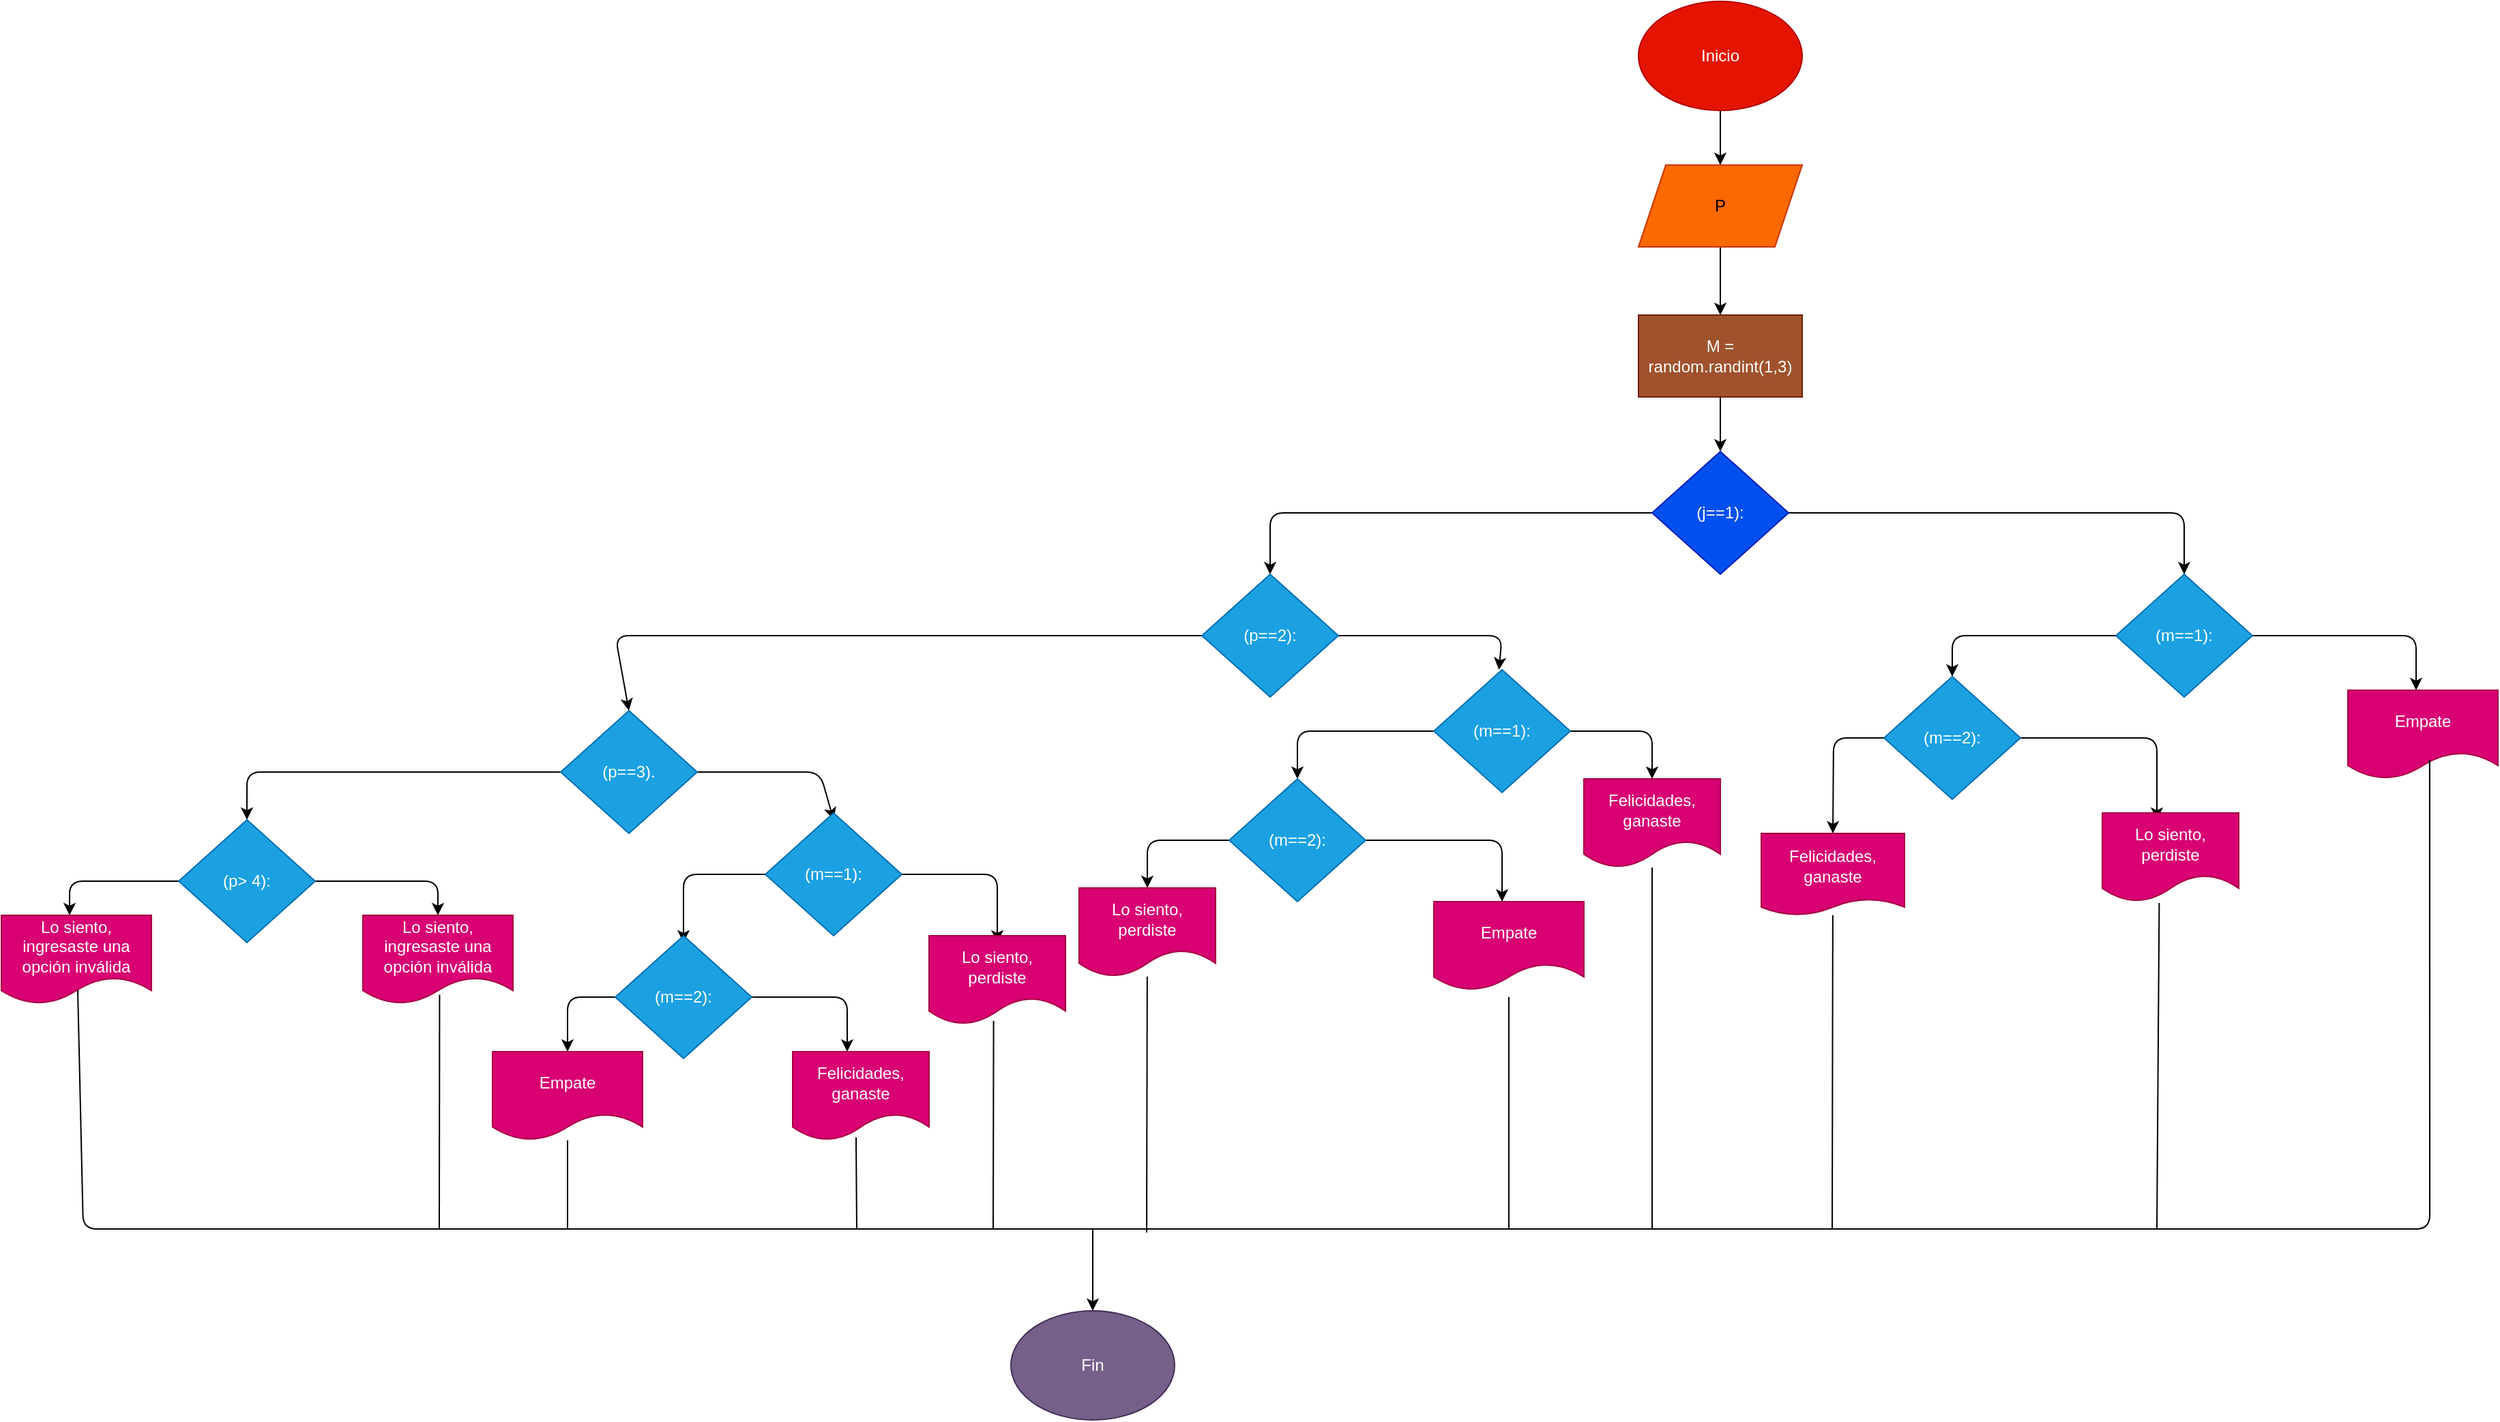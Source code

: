 <mxfile>
    <diagram id="ZFwviuhUh1PrOBskHCie" name="Page-1">
        <mxGraphModel dx="1489" dy="1580" grid="1" gridSize="10" guides="1" tooltips="1" connect="1" arrows="1" fold="1" page="1" pageScale="1" pageWidth="827" pageHeight="1169" math="0" shadow="0">
            <root>
                <mxCell id="0"/>
                <mxCell id="1" parent="0"/>
                <mxCell id="2" value="" style="edgeStyle=none;html=1;" parent="1" source="3" target="5" edge="1">
                    <mxGeometry relative="1" as="geometry"/>
                </mxCell>
                <mxCell id="3" value="Inicio" style="ellipse;whiteSpace=wrap;html=1;fillColor=#e51400;fontColor=#ffffff;strokeColor=#B20000;" parent="1" vertex="1">
                    <mxGeometry x="1070" y="-40" width="120" height="80" as="geometry"/>
                </mxCell>
                <mxCell id="4" value="" style="edgeStyle=none;html=1;" parent="1" source="5" target="7" edge="1">
                    <mxGeometry relative="1" as="geometry"/>
                </mxCell>
                <mxCell id="5" value="P" style="shape=parallelogram;perimeter=parallelogramPerimeter;whiteSpace=wrap;html=1;fixedSize=1;fillColor=#fa6800;fontColor=#000000;strokeColor=#C73500;" parent="1" vertex="1">
                    <mxGeometry x="1070" y="80" width="120" height="60" as="geometry"/>
                </mxCell>
                <mxCell id="6" value="" style="edgeStyle=none;html=1;" parent="1" source="7" target="10" edge="1">
                    <mxGeometry relative="1" as="geometry"/>
                </mxCell>
                <mxCell id="7" value="M = random.randint(1,3)" style="whiteSpace=wrap;html=1;fillColor=#a0522d;fontColor=#ffffff;strokeColor=#6D1F00;" parent="1" vertex="1">
                    <mxGeometry x="1070" y="190" width="120" height="60" as="geometry"/>
                </mxCell>
                <mxCell id="8" value="" style="edgeStyle=none;html=1;" parent="1" source="10" edge="1">
                    <mxGeometry relative="1" as="geometry">
                        <mxPoint x="1470" y="380" as="targetPoint"/>
                        <Array as="points">
                            <mxPoint x="1310" y="335"/>
                            <mxPoint x="1470" y="335"/>
                        </Array>
                    </mxGeometry>
                </mxCell>
                <mxCell id="9" style="edgeStyle=none;html=1;entryX=0.5;entryY=0;entryDx=0;entryDy=0;" parent="1" source="10" target="20" edge="1">
                    <mxGeometry relative="1" as="geometry">
                        <mxPoint x="920" y="380" as="targetPoint"/>
                        <Array as="points">
                            <mxPoint x="800" y="335"/>
                        </Array>
                    </mxGeometry>
                </mxCell>
                <mxCell id="10" value="(j==1):" style="rhombus;whiteSpace=wrap;html=1;fillColor=#0050ef;fontColor=#ffffff;strokeColor=#001DBC;" parent="1" vertex="1">
                    <mxGeometry x="1080" y="290" width="100" height="90" as="geometry"/>
                </mxCell>
                <mxCell id="11" value="" style="edgeStyle=none;html=1;" parent="1" source="13" edge="1">
                    <mxGeometry relative="1" as="geometry">
                        <mxPoint x="1640" y="465" as="targetPoint"/>
                        <Array as="points">
                            <mxPoint x="1640" y="425"/>
                        </Array>
                    </mxGeometry>
                </mxCell>
                <mxCell id="12" value="" style="edgeStyle=none;html=1;entryX=0.5;entryY=0;entryDx=0;entryDy=0;" parent="1" source="13" target="16" edge="1">
                    <mxGeometry relative="1" as="geometry">
                        <mxPoint x="1160" y="460" as="targetPoint"/>
                        <Array as="points">
                            <mxPoint x="1300" y="425"/>
                        </Array>
                    </mxGeometry>
                </mxCell>
                <mxCell id="13" value="(m==1):" style="rhombus;whiteSpace=wrap;html=1;fillColor=#1ba1e2;fontColor=#ffffff;strokeColor=#006EAF;" parent="1" vertex="1">
                    <mxGeometry x="1420" y="380" width="100" height="90" as="geometry"/>
                </mxCell>
                <mxCell id="14" value="" style="edgeStyle=none;html=1;entryX=0.5;entryY=0;entryDx=0;entryDy=0;" parent="1" source="16" target="17" edge="1">
                    <mxGeometry relative="1" as="geometry">
                        <mxPoint x="1030" y="560" as="targetPoint"/>
                        <Array as="points">
                            <mxPoint x="1213" y="500"/>
                        </Array>
                    </mxGeometry>
                </mxCell>
                <mxCell id="15" style="edgeStyle=none;html=1;entryX=0.4;entryY=0.077;entryDx=0;entryDy=0;entryPerimeter=0;" parent="1" source="16" target="30" edge="1">
                    <mxGeometry relative="1" as="geometry">
                        <mxPoint x="1450" y="550" as="targetPoint"/>
                        <Array as="points">
                            <mxPoint x="1450" y="500"/>
                        </Array>
                    </mxGeometry>
                </mxCell>
                <mxCell id="16" value="(m==2):" style="rhombus;whiteSpace=wrap;html=1;fillColor=#1ba1e2;fontColor=#ffffff;strokeColor=#006EAF;" parent="1" vertex="1">
                    <mxGeometry x="1250" y="455" width="100" height="90" as="geometry"/>
                </mxCell>
                <mxCell id="17" value="Felicidades, ganaste" style="shape=document;whiteSpace=wrap;html=1;boundedLbl=1;size=0.2;fillColor=#d80073;fontColor=#ffffff;strokeColor=#A50040;" parent="1" vertex="1">
                    <mxGeometry x="1160" y="570" width="105" height="60" as="geometry"/>
                </mxCell>
                <mxCell id="18" value="" style="edgeStyle=none;html=1;" parent="1" source="20" edge="1">
                    <mxGeometry relative="1" as="geometry">
                        <mxPoint x="967.727" y="450" as="targetPoint"/>
                        <Array as="points">
                            <mxPoint x="970" y="425"/>
                        </Array>
                    </mxGeometry>
                </mxCell>
                <mxCell id="19" style="edgeStyle=none;html=1;entryX=0.5;entryY=0;entryDx=0;entryDy=0;" parent="1" source="20" target="34" edge="1">
                    <mxGeometry relative="1" as="geometry">
                        <mxPoint x="420" y="480" as="targetPoint"/>
                        <Array as="points">
                            <mxPoint x="420" y="425"/>
                            <mxPoint x="320" y="425"/>
                        </Array>
                    </mxGeometry>
                </mxCell>
                <mxCell id="20" value="(p==2):" style="rhombus;whiteSpace=wrap;html=1;fillColor=#1ba1e2;fontColor=#ffffff;strokeColor=#006EAF;" parent="1" vertex="1">
                    <mxGeometry x="750" y="380" width="100" height="90" as="geometry"/>
                </mxCell>
                <mxCell id="21" style="edgeStyle=none;html=1;entryX=0.5;entryY=0;entryDx=0;entryDy=0;" parent="1" source="23" target="24" edge="1">
                    <mxGeometry relative="1" as="geometry">
                        <Array as="points">
                            <mxPoint x="1080" y="495"/>
                        </Array>
                    </mxGeometry>
                </mxCell>
                <mxCell id="22" value="" style="edgeStyle=none;html=1;" parent="1" source="23" edge="1">
                    <mxGeometry relative="1" as="geometry">
                        <mxPoint x="820" y="530" as="targetPoint"/>
                        <Array as="points">
                            <mxPoint x="820" y="495"/>
                        </Array>
                    </mxGeometry>
                </mxCell>
                <mxCell id="23" value="(m==1):" style="rhombus;whiteSpace=wrap;html=1;fillColor=#1ba1e2;fontColor=#ffffff;strokeColor=#006EAF;" parent="1" vertex="1">
                    <mxGeometry x="920" y="450" width="100" height="90" as="geometry"/>
                </mxCell>
                <mxCell id="24" value="Felicidades, ganaste" style="shape=document;whiteSpace=wrap;html=1;boundedLbl=1;fillColor=#d80073;fontColor=#ffffff;strokeColor=#A50040;" parent="1" vertex="1">
                    <mxGeometry x="1030" y="530" width="100" height="65" as="geometry"/>
                </mxCell>
                <mxCell id="25" value="" style="edgeStyle=none;html=1;" parent="1" source="27" edge="1">
                    <mxGeometry relative="1" as="geometry">
                        <mxPoint x="970" y="620" as="targetPoint"/>
                        <Array as="points">
                            <mxPoint x="970" y="575"/>
                        </Array>
                    </mxGeometry>
                </mxCell>
                <mxCell id="26" style="edgeStyle=none;html=1;entryX=0.5;entryY=0;entryDx=0;entryDy=0;" parent="1" source="27" target="29" edge="1">
                    <mxGeometry relative="1" as="geometry">
                        <Array as="points">
                            <mxPoint x="710" y="575"/>
                        </Array>
                    </mxGeometry>
                </mxCell>
                <mxCell id="27" value="(m==2):" style="rhombus;whiteSpace=wrap;html=1;fillColor=#1ba1e2;fontColor=#ffffff;strokeColor=#006EAF;" parent="1" vertex="1">
                    <mxGeometry x="770" y="530" width="100" height="90" as="geometry"/>
                </mxCell>
                <mxCell id="28" value="Empate" style="shape=document;whiteSpace=wrap;html=1;boundedLbl=1;fillColor=#d80073;fontColor=#ffffff;strokeColor=#A50040;" parent="1" vertex="1">
                    <mxGeometry x="920" y="620" width="110" height="65" as="geometry"/>
                </mxCell>
                <mxCell id="29" value="Lo siento, perdiste" style="shape=document;whiteSpace=wrap;html=1;boundedLbl=1;fillColor=#d80073;fontColor=#ffffff;strokeColor=#A50040;" parent="1" vertex="1">
                    <mxGeometry x="660" y="610" width="100" height="65" as="geometry"/>
                </mxCell>
                <mxCell id="30" value="Lo siento, perdiste" style="shape=document;whiteSpace=wrap;html=1;boundedLbl=1;fillColor=#d80073;fontColor=#ffffff;strokeColor=#A50040;" parent="1" vertex="1">
                    <mxGeometry x="1410" y="555" width="100" height="65" as="geometry"/>
                </mxCell>
                <mxCell id="31" value="Empate" style="shape=document;whiteSpace=wrap;html=1;boundedLbl=1;fillColor=#d80073;fontColor=#ffffff;strokeColor=#A50040;" parent="1" vertex="1">
                    <mxGeometry x="1590" y="465" width="110" height="65" as="geometry"/>
                </mxCell>
                <mxCell id="32" style="edgeStyle=none;html=1;entryX=0.5;entryY=0.056;entryDx=0;entryDy=0;entryPerimeter=0;" parent="1" source="34" target="37" edge="1">
                    <mxGeometry relative="1" as="geometry">
                        <mxPoint x="550" y="550" as="targetPoint"/>
                        <Array as="points">
                            <mxPoint x="470" y="525"/>
                        </Array>
                    </mxGeometry>
                </mxCell>
                <mxCell id="33" style="edgeStyle=none;html=1;entryX=0.5;entryY=0;entryDx=0;entryDy=0;" parent="1" source="34" target="46" edge="1">
                    <mxGeometry relative="1" as="geometry">
                        <mxPoint x="150" y="560" as="targetPoint"/>
                        <Array as="points">
                            <mxPoint x="50" y="525"/>
                        </Array>
                    </mxGeometry>
                </mxCell>
                <mxCell id="34" value="(p==3)." style="rhombus;whiteSpace=wrap;html=1;fillColor=#1ba1e2;fontColor=#ffffff;strokeColor=#006EAF;" parent="1" vertex="1">
                    <mxGeometry x="280" y="480" width="100" height="90" as="geometry"/>
                </mxCell>
                <mxCell id="35" style="edgeStyle=none;html=1;" parent="1" source="37" edge="1">
                    <mxGeometry relative="1" as="geometry">
                        <mxPoint x="600" y="650" as="targetPoint"/>
                        <Array as="points">
                            <mxPoint x="600" y="600"/>
                        </Array>
                    </mxGeometry>
                </mxCell>
                <mxCell id="36" style="edgeStyle=none;html=1;" parent="1" source="37" edge="1">
                    <mxGeometry relative="1" as="geometry">
                        <mxPoint x="370" y="650" as="targetPoint"/>
                        <Array as="points">
                            <mxPoint x="370" y="600"/>
                        </Array>
                    </mxGeometry>
                </mxCell>
                <mxCell id="37" value="(m==1):" style="rhombus;whiteSpace=wrap;html=1;fillColor=#1ba1e2;fontColor=#ffffff;strokeColor=#006EAF;" parent="1" vertex="1">
                    <mxGeometry x="430" y="555" width="100" height="90" as="geometry"/>
                </mxCell>
                <mxCell id="38" value="Lo siento, perdiste" style="shape=document;whiteSpace=wrap;html=1;boundedLbl=1;fillColor=#d80073;fontColor=#ffffff;strokeColor=#A50040;" parent="1" vertex="1">
                    <mxGeometry x="550" y="645" width="100" height="65" as="geometry"/>
                </mxCell>
                <mxCell id="39" style="edgeStyle=none;html=1;" parent="1" source="41" edge="1">
                    <mxGeometry relative="1" as="geometry">
                        <mxPoint x="490" y="730" as="targetPoint"/>
                        <Array as="points">
                            <mxPoint x="490" y="690"/>
                        </Array>
                    </mxGeometry>
                </mxCell>
                <mxCell id="40" style="edgeStyle=none;html=1;entryX=0.5;entryY=0;entryDx=0;entryDy=0;fontColor=#666600;" parent="1" source="41" target="43" edge="1">
                    <mxGeometry relative="1" as="geometry">
                        <Array as="points">
                            <mxPoint x="285" y="690"/>
                        </Array>
                    </mxGeometry>
                </mxCell>
                <mxCell id="41" value="(m==2):" style="rhombus;whiteSpace=wrap;html=1;fillColor=#1ba1e2;fontColor=#ffffff;strokeColor=#006EAF;" parent="1" vertex="1">
                    <mxGeometry x="320" y="645" width="100" height="90" as="geometry"/>
                </mxCell>
                <mxCell id="42" value="Felicidades, ganaste" style="shape=document;whiteSpace=wrap;html=1;boundedLbl=1;fillColor=#d80073;fontColor=#ffffff;strokeColor=#A50040;" parent="1" vertex="1">
                    <mxGeometry x="450" y="730" width="100" height="65" as="geometry"/>
                </mxCell>
                <mxCell id="43" value="Empate" style="shape=document;whiteSpace=wrap;html=1;boundedLbl=1;fillColor=#d80073;fontColor=#ffffff;strokeColor=#A50040;" parent="1" vertex="1">
                    <mxGeometry x="230" y="730" width="110" height="65" as="geometry"/>
                </mxCell>
                <mxCell id="44" style="edgeStyle=none;html=1;" parent="1" source="46" edge="1">
                    <mxGeometry relative="1" as="geometry">
                        <mxPoint x="190" y="630" as="targetPoint"/>
                        <Array as="points">
                            <mxPoint x="190" y="605"/>
                        </Array>
                    </mxGeometry>
                </mxCell>
                <mxCell id="45" style="edgeStyle=none;html=1;" parent="1" source="46" edge="1">
                    <mxGeometry relative="1" as="geometry">
                        <mxPoint x="-80" y="630" as="targetPoint"/>
                        <Array as="points">
                            <mxPoint x="-80" y="605"/>
                        </Array>
                    </mxGeometry>
                </mxCell>
                <mxCell id="46" value="(p&amp;gt; 4):" style="rhombus;whiteSpace=wrap;html=1;fillColor=#1ba1e2;fontColor=#ffffff;strokeColor=#006EAF;" parent="1" vertex="1">
                    <mxGeometry y="560" width="100" height="90" as="geometry"/>
                </mxCell>
                <mxCell id="47" value="Lo siento, ingresaste una opción inválida" style="shape=document;whiteSpace=wrap;html=1;boundedLbl=1;fillColor=#d80073;fontColor=#ffffff;strokeColor=#A50040;" parent="1" vertex="1">
                    <mxGeometry x="135" y="630" width="110" height="65" as="geometry"/>
                </mxCell>
                <mxCell id="48" value="Lo siento, ingresaste una opción inválida" style="shape=document;whiteSpace=wrap;html=1;boundedLbl=1;fillColor=#d80073;fontColor=#ffffff;strokeColor=#A50040;" parent="1" vertex="1">
                    <mxGeometry x="-130" y="630" width="110" height="65" as="geometry"/>
                </mxCell>
                <mxCell id="69" value="" style="endArrow=none;html=1;" parent="1" target="43" edge="1">
                    <mxGeometry width="50" height="50" relative="1" as="geometry">
                        <mxPoint x="285" y="860" as="sourcePoint"/>
                        <mxPoint x="310" y="810" as="targetPoint"/>
                    </mxGeometry>
                </mxCell>
                <mxCell id="70" value="" style="endArrow=none;html=1;entryX=0.465;entryY=0.967;entryDx=0;entryDy=0;entryPerimeter=0;" parent="1" target="42" edge="1">
                    <mxGeometry width="50" height="50" relative="1" as="geometry">
                        <mxPoint x="497" y="860" as="sourcePoint"/>
                        <mxPoint x="295" y="805" as="targetPoint"/>
                    </mxGeometry>
                </mxCell>
                <mxCell id="71" value="" style="endArrow=none;html=1;entryX=0.511;entryY=0.896;entryDx=0;entryDy=0;entryPerimeter=0;" parent="1" target="47" edge="1">
                    <mxGeometry width="50" height="50" relative="1" as="geometry">
                        <mxPoint x="191" y="860" as="sourcePoint"/>
                        <mxPoint x="295" y="805" as="targetPoint"/>
                        <Array as="points"/>
                    </mxGeometry>
                </mxCell>
                <mxCell id="73" value="" style="endArrow=none;html=1;entryX=0.473;entryY=0.96;entryDx=0;entryDy=0;entryPerimeter=0;" parent="1" target="38" edge="1">
                    <mxGeometry width="50" height="50" relative="1" as="geometry">
                        <mxPoint x="597" y="860" as="sourcePoint"/>
                        <mxPoint x="610" y="800" as="targetPoint"/>
                    </mxGeometry>
                </mxCell>
                <mxCell id="74" value="" style="endArrow=none;html=1;" parent="1" target="29" edge="1">
                    <mxGeometry width="50" height="50" relative="1" as="geometry">
                        <mxPoint x="709.5" y="862.6" as="sourcePoint"/>
                        <mxPoint x="709.8" y="710" as="targetPoint"/>
                    </mxGeometry>
                </mxCell>
                <mxCell id="75" value="" style="endArrow=none;html=1;" parent="1" edge="1">
                    <mxGeometry width="50" height="50" relative="1" as="geometry">
                        <mxPoint x="975" y="860" as="sourcePoint"/>
                        <mxPoint x="975" y="690" as="targetPoint"/>
                    </mxGeometry>
                </mxCell>
                <mxCell id="76" value="" style="endArrow=none;html=1;" parent="1" target="24" edge="1">
                    <mxGeometry width="50" height="50" relative="1" as="geometry">
                        <mxPoint x="1080" y="860" as="sourcePoint"/>
                        <mxPoint x="1079.5" y="685" as="targetPoint"/>
                    </mxGeometry>
                </mxCell>
                <mxCell id="77" value="" style="endArrow=none;html=1;" parent="1" target="17" edge="1">
                    <mxGeometry width="50" height="50" relative="1" as="geometry">
                        <mxPoint x="1212" y="860" as="sourcePoint"/>
                        <mxPoint x="1212" y="595" as="targetPoint"/>
                    </mxGeometry>
                </mxCell>
                <mxCell id="78" value="" style="endArrow=none;html=1;entryX=0.417;entryY=1.016;entryDx=0;entryDy=0;entryPerimeter=0;" parent="1" target="30" edge="1">
                    <mxGeometry width="50" height="50" relative="1" as="geometry">
                        <mxPoint x="1450" y="860" as="sourcePoint"/>
                        <mxPoint x="1450.442" y="630" as="targetPoint"/>
                    </mxGeometry>
                </mxCell>
                <mxCell id="80" value="" style="endArrow=none;html=1;exitX=0.509;exitY=0.846;exitDx=0;exitDy=0;exitPerimeter=0;entryX=0.545;entryY=0.785;entryDx=0;entryDy=0;entryPerimeter=0;" parent="1" source="48" target="31" edge="1">
                    <mxGeometry width="50" height="50" relative="1" as="geometry">
                        <mxPoint x="-80" y="860" as="sourcePoint"/>
                        <mxPoint x="1641.92" y="860" as="targetPoint"/>
                        <Array as="points">
                            <mxPoint x="-70" y="860"/>
                            <mxPoint x="1650" y="860"/>
                        </Array>
                    </mxGeometry>
                </mxCell>
                <mxCell id="81" value="" style="endArrow=classic;html=1;" parent="1" edge="1">
                    <mxGeometry width="50" height="50" relative="1" as="geometry">
                        <mxPoint x="670" y="860" as="sourcePoint"/>
                        <mxPoint x="670" y="920" as="targetPoint"/>
                    </mxGeometry>
                </mxCell>
                <mxCell id="82" value="Fin" style="ellipse;whiteSpace=wrap;html=1;fillColor=#76608a;fontColor=#ffffff;strokeColor=#432D57;" parent="1" vertex="1">
                    <mxGeometry x="610" y="920" width="120" height="80" as="geometry"/>
                </mxCell>
            </root>
        </mxGraphModel>
    </diagram>
</mxfile>